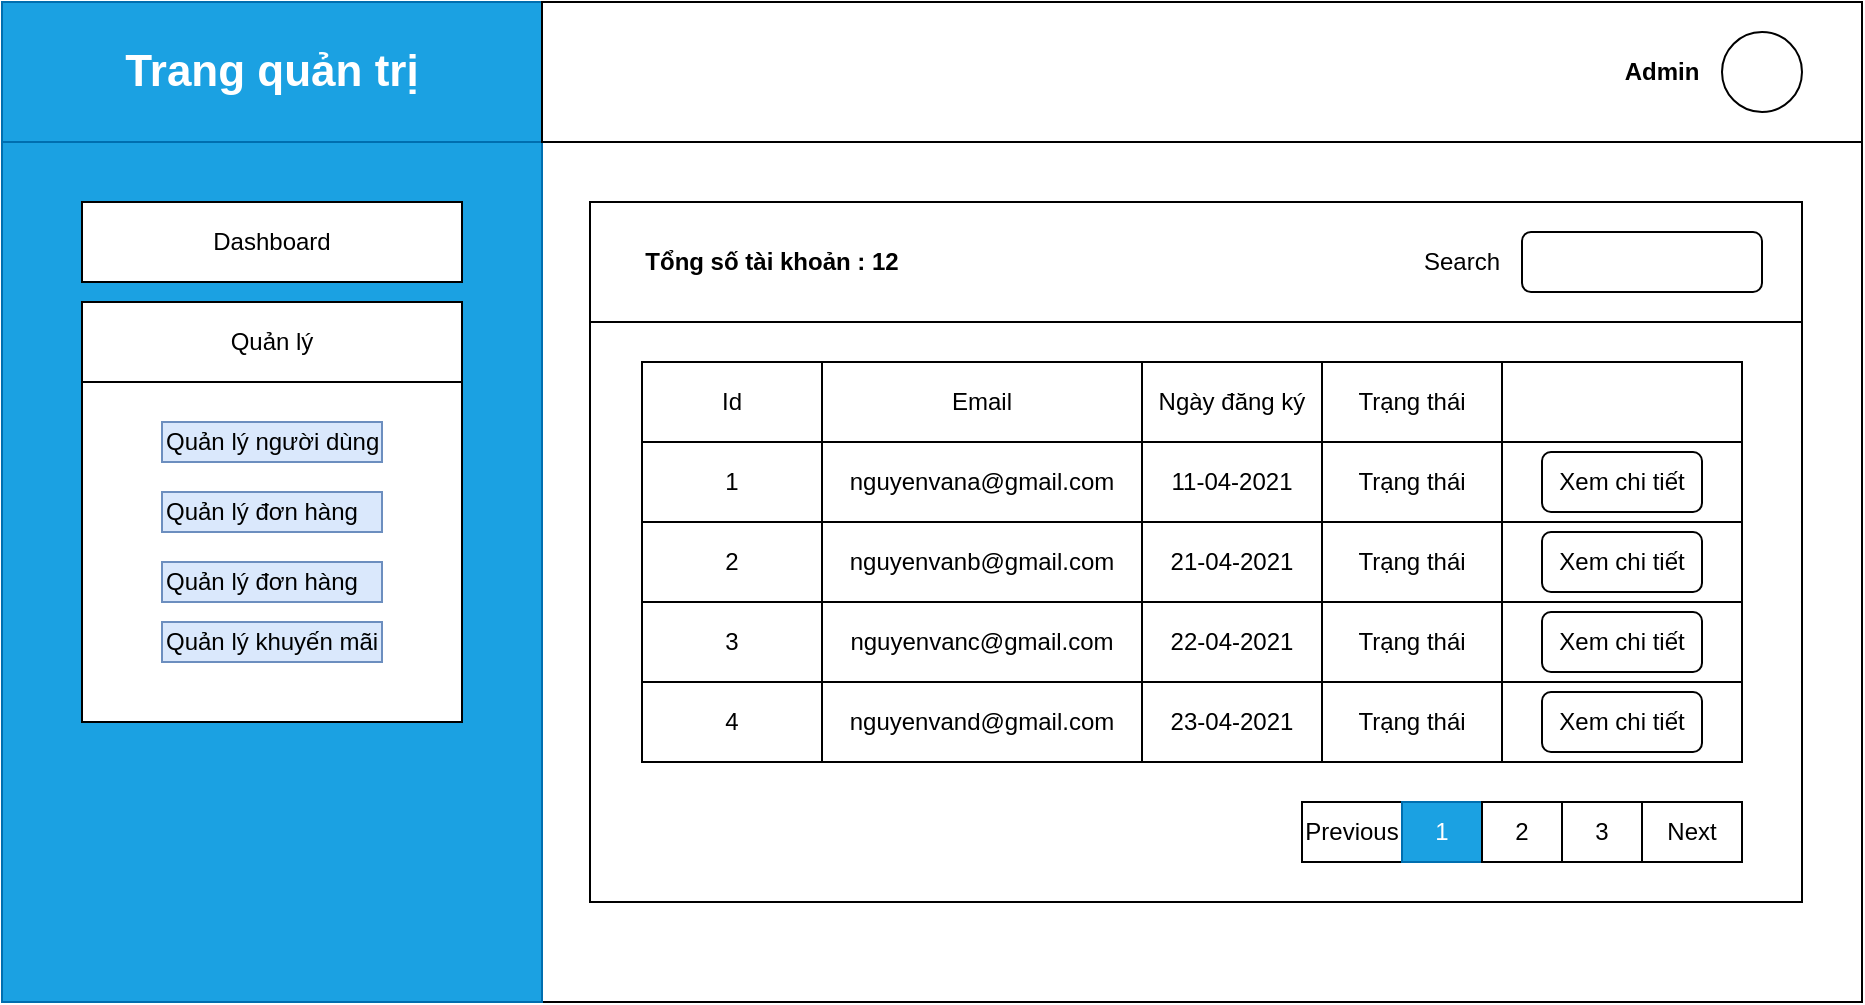 <mxfile version="14.7.3" type="device"><diagram id="-uVxI8bIQ6JFRMv8JwED" name="Page-1"><mxGraphModel dx="1422" dy="737" grid="1" gridSize="10" guides="1" tooltips="1" connect="1" arrows="1" fold="1" page="1" pageScale="1" pageWidth="827" pageHeight="1169" math="0" shadow="0"><root><mxCell id="0"/><mxCell id="1" parent="0"/><mxCell id="0Fad0julELsGvp3yKCu6-1" value="" style="rounded=0;whiteSpace=wrap;html=1;" vertex="1" parent="1"><mxGeometry x="60" width="930" height="500" as="geometry"/></mxCell><mxCell id="0Fad0julELsGvp3yKCu6-3" value="" style="rounded=0;whiteSpace=wrap;html=1;fillColor=#1ba1e2;strokeColor=#006EAF;fontColor=#ffffff;" vertex="1" parent="1"><mxGeometry x="60" width="270" height="500" as="geometry"/></mxCell><mxCell id="0Fad0julELsGvp3yKCu6-5" value="&lt;font style=&quot;font-size: 22px&quot;&gt;&lt;b&gt;Trang quản trị&lt;/b&gt;&lt;/font&gt;" style="rounded=0;whiteSpace=wrap;html=1;fillColor=#1ba1e2;strokeColor=#006EAF;fontColor=#ffffff;" vertex="1" parent="1"><mxGeometry x="60" width="270" height="70" as="geometry"/></mxCell><mxCell id="0Fad0julELsGvp3yKCu6-6" value="Dashboard" style="rounded=0;whiteSpace=wrap;html=1;" vertex="1" parent="1"><mxGeometry x="100" y="100" width="190" height="40" as="geometry"/></mxCell><mxCell id="0Fad0julELsGvp3yKCu6-7" value="" style="rounded=0;whiteSpace=wrap;html=1;" vertex="1" parent="1"><mxGeometry x="100" y="150" width="190" height="210" as="geometry"/></mxCell><mxCell id="0Fad0julELsGvp3yKCu6-8" value="Quản lý" style="rounded=0;whiteSpace=wrap;html=1;" vertex="1" parent="1"><mxGeometry x="100" y="150" width="190" height="40" as="geometry"/></mxCell><mxCell id="0Fad0julELsGvp3yKCu6-9" value="Quản lý người dùng" style="text;html=1;strokeColor=#6c8ebf;fillColor=#dae8fc;align=left;verticalAlign=middle;whiteSpace=wrap;rounded=0;" vertex="1" parent="1"><mxGeometry x="140" y="210" width="110" height="20" as="geometry"/></mxCell><mxCell id="0Fad0julELsGvp3yKCu6-10" value="Quản lý khuyến mãi" style="text;html=1;strokeColor=#6c8ebf;fillColor=#dae8fc;align=left;verticalAlign=middle;whiteSpace=wrap;rounded=0;" vertex="1" parent="1"><mxGeometry x="140" y="310" width="110" height="20" as="geometry"/></mxCell><mxCell id="0Fad0julELsGvp3yKCu6-11" value="Quản lý đơn hàng" style="text;html=1;strokeColor=#6c8ebf;fillColor=#dae8fc;align=left;verticalAlign=middle;whiteSpace=wrap;rounded=0;" vertex="1" parent="1"><mxGeometry x="140" y="280" width="110" height="20" as="geometry"/></mxCell><mxCell id="0Fad0julELsGvp3yKCu6-12" value="Quản lý đơn hàng" style="text;html=1;strokeColor=#6c8ebf;fillColor=#dae8fc;align=left;verticalAlign=middle;whiteSpace=wrap;rounded=0;" vertex="1" parent="1"><mxGeometry x="140" y="245" width="110" height="20" as="geometry"/></mxCell><mxCell id="0Fad0julELsGvp3yKCu6-16" value="" style="rounded=0;whiteSpace=wrap;html=1;" vertex="1" parent="1"><mxGeometry x="354" y="100" width="606" height="350" as="geometry"/></mxCell><mxCell id="0Fad0julELsGvp3yKCu6-17" value="" style="rounded=0;whiteSpace=wrap;html=1;" vertex="1" parent="1"><mxGeometry x="354" y="100" width="606" height="60" as="geometry"/></mxCell><mxCell id="0Fad0julELsGvp3yKCu6-18" value="" style="rounded=1;whiteSpace=wrap;html=1;" vertex="1" parent="1"><mxGeometry x="820" y="115" width="120" height="30" as="geometry"/></mxCell><mxCell id="0Fad0julELsGvp3yKCu6-19" value="Search" style="text;html=1;strokeColor=none;fillColor=none;align=center;verticalAlign=middle;whiteSpace=wrap;rounded=0;" vertex="1" parent="1"><mxGeometry x="770" y="120" width="40" height="20" as="geometry"/></mxCell><mxCell id="0Fad0julELsGvp3yKCu6-21" value="" style="rounded=0;whiteSpace=wrap;html=1;" vertex="1" parent="1"><mxGeometry x="380" y="180" width="550" height="40" as="geometry"/></mxCell><mxCell id="0Fad0julELsGvp3yKCu6-22" value="Id" style="rounded=0;whiteSpace=wrap;html=1;" vertex="1" parent="1"><mxGeometry x="380" y="180" width="90" height="40" as="geometry"/></mxCell><mxCell id="0Fad0julELsGvp3yKCu6-23" value="Email" style="rounded=0;whiteSpace=wrap;html=1;" vertex="1" parent="1"><mxGeometry x="470" y="180" width="160" height="40" as="geometry"/></mxCell><mxCell id="0Fad0julELsGvp3yKCu6-24" value="Ngày đăng ký" style="rounded=0;whiteSpace=wrap;html=1;" vertex="1" parent="1"><mxGeometry x="630" y="180" width="90" height="40" as="geometry"/></mxCell><mxCell id="0Fad0julELsGvp3yKCu6-25" value="Trạng thái" style="rounded=0;whiteSpace=wrap;html=1;" vertex="1" parent="1"><mxGeometry x="720" y="180" width="90" height="40" as="geometry"/></mxCell><mxCell id="0Fad0julELsGvp3yKCu6-26" value="" style="rounded=0;whiteSpace=wrap;html=1;" vertex="1" parent="1"><mxGeometry x="380" y="220" width="550" height="40" as="geometry"/></mxCell><mxCell id="0Fad0julELsGvp3yKCu6-27" value="1" style="rounded=0;whiteSpace=wrap;html=1;" vertex="1" parent="1"><mxGeometry x="380" y="220" width="90" height="40" as="geometry"/></mxCell><mxCell id="0Fad0julELsGvp3yKCu6-28" value="nguyenvana@gmail.com" style="rounded=0;whiteSpace=wrap;html=1;" vertex="1" parent="1"><mxGeometry x="470" y="220" width="160" height="40" as="geometry"/></mxCell><mxCell id="0Fad0julELsGvp3yKCu6-29" value="11-04-2021" style="rounded=0;whiteSpace=wrap;html=1;" vertex="1" parent="1"><mxGeometry x="630" y="220" width="90" height="40" as="geometry"/></mxCell><mxCell id="0Fad0julELsGvp3yKCu6-30" value="Trạng thái" style="rounded=0;whiteSpace=wrap;html=1;" vertex="1" parent="1"><mxGeometry x="720" y="220" width="90" height="40" as="geometry"/></mxCell><mxCell id="0Fad0julELsGvp3yKCu6-31" value="" style="rounded=0;whiteSpace=wrap;html=1;" vertex="1" parent="1"><mxGeometry x="380" y="260" width="550" height="40" as="geometry"/></mxCell><mxCell id="0Fad0julELsGvp3yKCu6-32" value="2" style="rounded=0;whiteSpace=wrap;html=1;" vertex="1" parent="1"><mxGeometry x="380" y="260" width="90" height="40" as="geometry"/></mxCell><mxCell id="0Fad0julELsGvp3yKCu6-33" value="nguyenvanb@gmail.com" style="rounded=0;whiteSpace=wrap;html=1;" vertex="1" parent="1"><mxGeometry x="470" y="260" width="160" height="40" as="geometry"/></mxCell><mxCell id="0Fad0julELsGvp3yKCu6-34" value="21-04-2021" style="rounded=0;whiteSpace=wrap;html=1;" vertex="1" parent="1"><mxGeometry x="630" y="260" width="90" height="40" as="geometry"/></mxCell><mxCell id="0Fad0julELsGvp3yKCu6-35" value="Trạng thái" style="rounded=0;whiteSpace=wrap;html=1;" vertex="1" parent="1"><mxGeometry x="720" y="260" width="90" height="40" as="geometry"/></mxCell><mxCell id="0Fad0julELsGvp3yKCu6-36" value="" style="rounded=0;whiteSpace=wrap;html=1;" vertex="1" parent="1"><mxGeometry x="380" y="300" width="550" height="40" as="geometry"/></mxCell><mxCell id="0Fad0julELsGvp3yKCu6-37" value="3" style="rounded=0;whiteSpace=wrap;html=1;" vertex="1" parent="1"><mxGeometry x="380" y="300" width="90" height="40" as="geometry"/></mxCell><mxCell id="0Fad0julELsGvp3yKCu6-38" value="nguyenvanc@gmail.com" style="rounded=0;whiteSpace=wrap;html=1;" vertex="1" parent="1"><mxGeometry x="470" y="300" width="160" height="40" as="geometry"/></mxCell><mxCell id="0Fad0julELsGvp3yKCu6-39" value="22-04-2021" style="rounded=0;whiteSpace=wrap;html=1;" vertex="1" parent="1"><mxGeometry x="630" y="300" width="90" height="40" as="geometry"/></mxCell><mxCell id="0Fad0julELsGvp3yKCu6-40" value="Trạng thái" style="rounded=0;whiteSpace=wrap;html=1;" vertex="1" parent="1"><mxGeometry x="720" y="300" width="90" height="40" as="geometry"/></mxCell><mxCell id="0Fad0julELsGvp3yKCu6-41" value="" style="rounded=0;whiteSpace=wrap;html=1;" vertex="1" parent="1"><mxGeometry x="380" y="340" width="550" height="40" as="geometry"/></mxCell><mxCell id="0Fad0julELsGvp3yKCu6-42" value="4" style="rounded=0;whiteSpace=wrap;html=1;" vertex="1" parent="1"><mxGeometry x="380" y="340" width="90" height="40" as="geometry"/></mxCell><mxCell id="0Fad0julELsGvp3yKCu6-43" value="nguyenvand@gmail.com" style="rounded=0;whiteSpace=wrap;html=1;" vertex="1" parent="1"><mxGeometry x="470" y="340" width="160" height="40" as="geometry"/></mxCell><mxCell id="0Fad0julELsGvp3yKCu6-44" value="23-04-2021" style="rounded=0;whiteSpace=wrap;html=1;" vertex="1" parent="1"><mxGeometry x="630" y="340" width="90" height="40" as="geometry"/></mxCell><mxCell id="0Fad0julELsGvp3yKCu6-45" value="Trạng thái" style="rounded=0;whiteSpace=wrap;html=1;" vertex="1" parent="1"><mxGeometry x="720" y="340" width="90" height="40" as="geometry"/></mxCell><mxCell id="0Fad0julELsGvp3yKCu6-46" value="Xem chi tiết" style="rounded=1;whiteSpace=wrap;html=1;" vertex="1" parent="1"><mxGeometry x="830" y="225" width="80" height="30" as="geometry"/></mxCell><mxCell id="0Fad0julELsGvp3yKCu6-47" value="Xem chi tiết" style="rounded=1;whiteSpace=wrap;html=1;" vertex="1" parent="1"><mxGeometry x="830" y="265" width="80" height="30" as="geometry"/></mxCell><mxCell id="0Fad0julELsGvp3yKCu6-48" value="Xem chi tiết" style="rounded=1;whiteSpace=wrap;html=1;" vertex="1" parent="1"><mxGeometry x="830" y="305" width="80" height="30" as="geometry"/></mxCell><mxCell id="0Fad0julELsGvp3yKCu6-49" value="Xem chi tiết" style="rounded=1;whiteSpace=wrap;html=1;" vertex="1" parent="1"><mxGeometry x="830" y="345" width="80" height="30" as="geometry"/></mxCell><mxCell id="0Fad0julELsGvp3yKCu6-50" value="" style="rounded=0;whiteSpace=wrap;html=1;" vertex="1" parent="1"><mxGeometry x="710" y="400" width="220" height="30" as="geometry"/></mxCell><mxCell id="0Fad0julELsGvp3yKCu6-51" value="Previous" style="rounded=0;whiteSpace=wrap;html=1;" vertex="1" parent="1"><mxGeometry x="710" y="400" width="50" height="30" as="geometry"/></mxCell><mxCell id="0Fad0julELsGvp3yKCu6-52" value="1" style="rounded=0;whiteSpace=wrap;html=1;fillColor=#1ba1e2;strokeColor=#006EAF;fontColor=#ffffff;" vertex="1" parent="1"><mxGeometry x="760" y="400" width="40" height="30" as="geometry"/></mxCell><mxCell id="0Fad0julELsGvp3yKCu6-53" value="2" style="rounded=0;whiteSpace=wrap;html=1;" vertex="1" parent="1"><mxGeometry x="800" y="400" width="40" height="30" as="geometry"/></mxCell><mxCell id="0Fad0julELsGvp3yKCu6-54" value="3" style="rounded=0;whiteSpace=wrap;html=1;" vertex="1" parent="1"><mxGeometry x="840" y="400" width="40" height="30" as="geometry"/></mxCell><mxCell id="0Fad0julELsGvp3yKCu6-55" value="Next" style="rounded=0;whiteSpace=wrap;html=1;" vertex="1" parent="1"><mxGeometry x="880" y="400" width="50" height="30" as="geometry"/></mxCell><mxCell id="0Fad0julELsGvp3yKCu6-56" value="&lt;b&gt;Tổng số tài khoản : 12&lt;/b&gt;" style="text;html=1;strokeColor=none;fillColor=none;align=center;verticalAlign=middle;whiteSpace=wrap;rounded=0;" vertex="1" parent="1"><mxGeometry x="380" y="120" width="130" height="20" as="geometry"/></mxCell><mxCell id="0Fad0julELsGvp3yKCu6-57" value="" style="rounded=0;whiteSpace=wrap;html=1;" vertex="1" parent="1"><mxGeometry x="330" width="660" height="70" as="geometry"/></mxCell><mxCell id="0Fad0julELsGvp3yKCu6-58" value="" style="ellipse;whiteSpace=wrap;html=1;aspect=fixed;" vertex="1" parent="1"><mxGeometry x="920" y="15" width="40" height="40" as="geometry"/></mxCell><mxCell id="0Fad0julELsGvp3yKCu6-59" value="&lt;b&gt;Admin&lt;/b&gt;" style="text;html=1;strokeColor=none;fillColor=none;align=center;verticalAlign=middle;whiteSpace=wrap;rounded=0;" vertex="1" parent="1"><mxGeometry x="870" y="25" width="40" height="20" as="geometry"/></mxCell></root></mxGraphModel></diagram></mxfile>